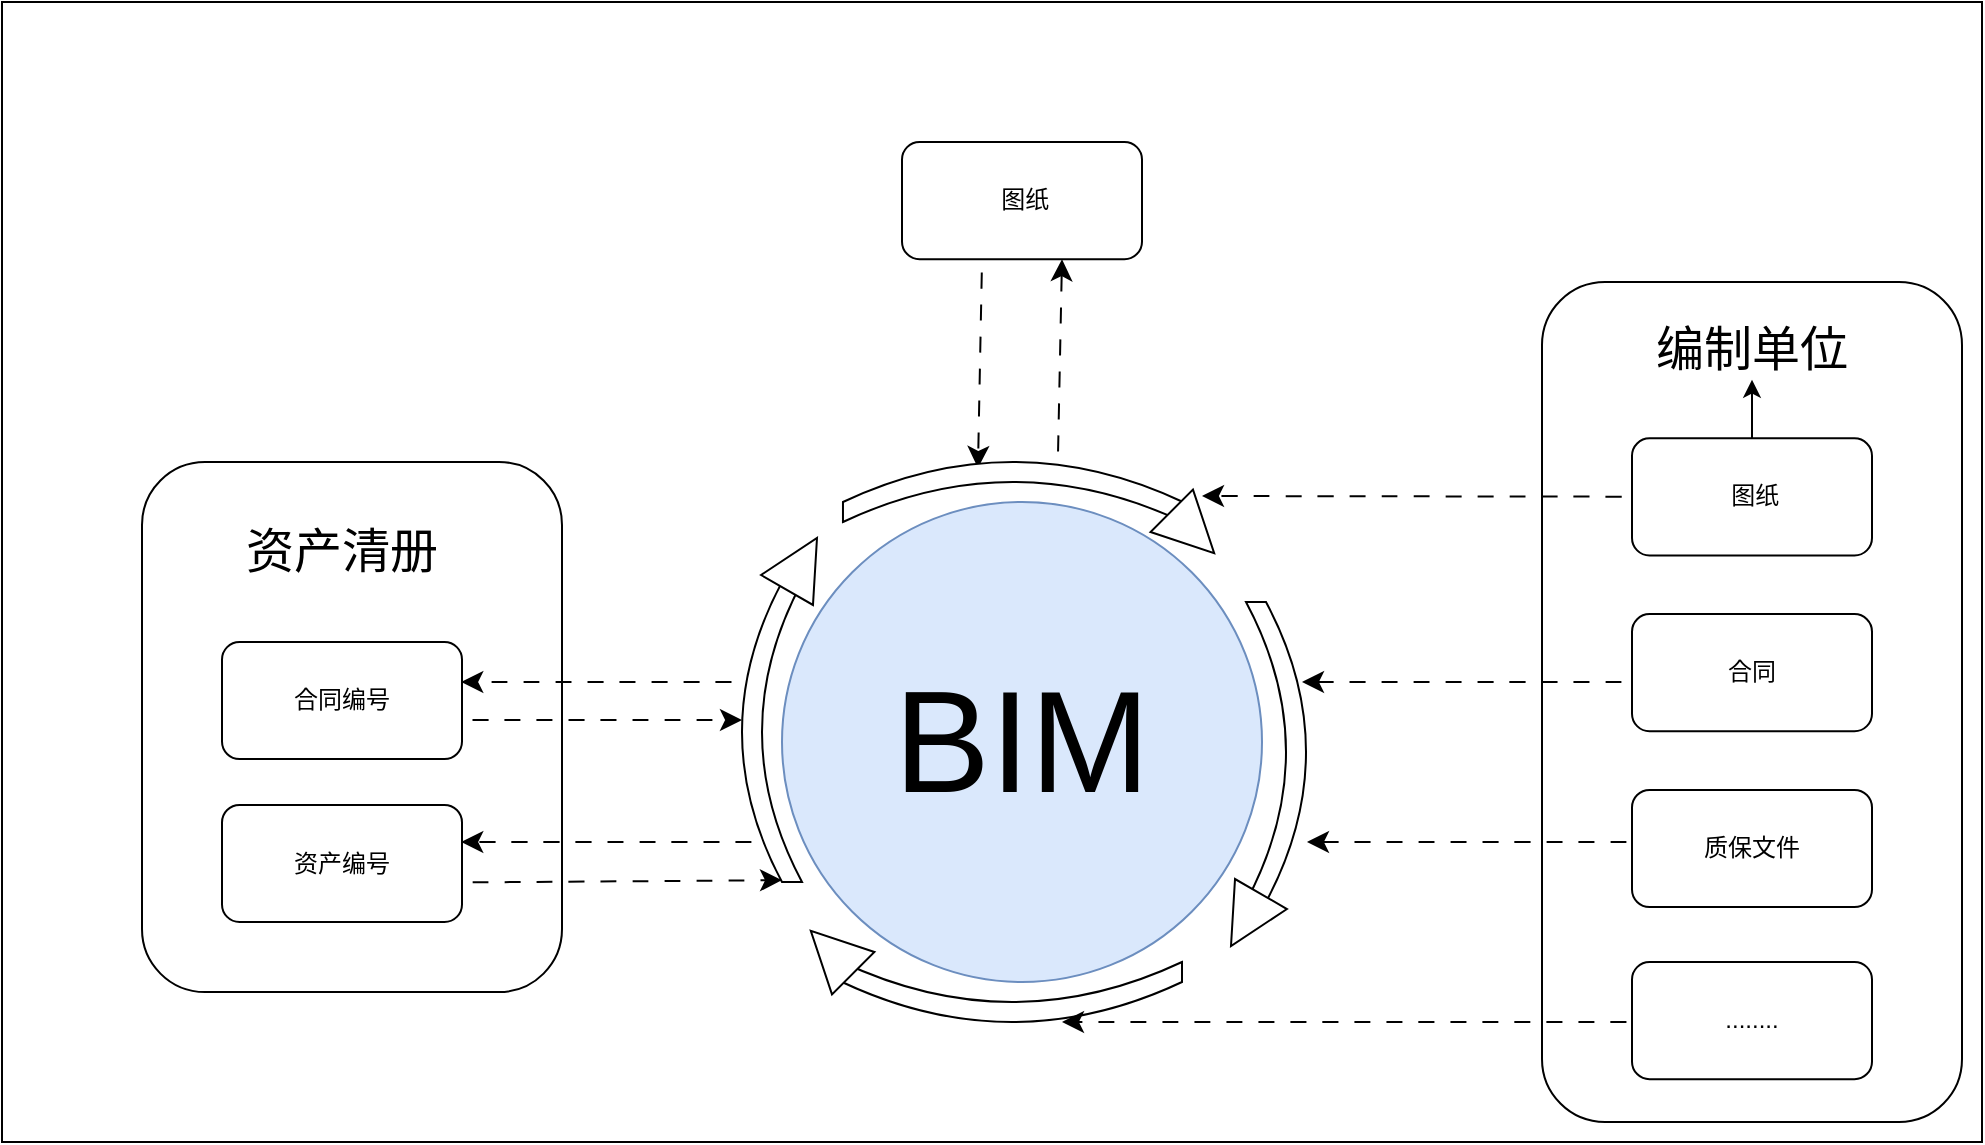 <mxfile version="22.1.16" type="github">
  <diagram name="Page-1" id="8378b5f6-a2b2-b727-a746-972ab9d02e00">
    <mxGraphModel dx="1434" dy="796" grid="1" gridSize="10" guides="1" tooltips="1" connect="0" arrows="1" fold="1" page="1" pageScale="1.5" pageWidth="1169" pageHeight="827" background="none" math="0" shadow="0">
      <root>
        <mxCell id="0" />
        <mxCell id="1" parent="0" />
        <mxCell id="OLoWI3iI-ePf6NdJPscN-29" value="" style="rounded=0;whiteSpace=wrap;html=1;fontSize=16;" parent="1" vertex="1">
          <mxGeometry x="200" y="100" width="990" height="570" as="geometry" />
        </mxCell>
        <mxCell id="6BtHr6WkR_4dcz4BgIkC-278" value="&lt;font style=&quot;font-size: 72px;&quot;&gt;BIM&lt;/font&gt;" style="ellipse;whiteSpace=wrap;html=1;aspect=fixed;fillColor=#dae8fc;strokeColor=#6c8ebf;dropTarget=0;treeFolding=0;treeMoving=0;comic=0;fixDash=0;" parent="1" vertex="1">
          <mxGeometry x="590" y="350" width="240" height="240" as="geometry" />
        </mxCell>
        <mxCell id="6BtHr6WkR_4dcz4BgIkC-284" value="" style="group" parent="1" vertex="1" connectable="0">
          <mxGeometry x="970" y="240" width="210" height="420" as="geometry" />
        </mxCell>
        <mxCell id="6BtHr6WkR_4dcz4BgIkC-283" value="" style="rounded=1;whiteSpace=wrap;html=1;" parent="6BtHr6WkR_4dcz4BgIkC-284" vertex="1">
          <mxGeometry width="210" height="420" as="geometry" />
        </mxCell>
        <mxCell id="6BtHr6WkR_4dcz4BgIkC-296" value="" style="edgeStyle=orthogonalEdgeStyle;rounded=0;orthogonalLoop=1;jettySize=auto;html=1;" parent="6BtHr6WkR_4dcz4BgIkC-284" source="6BtHr6WkR_4dcz4BgIkC-282" target="6BtHr6WkR_4dcz4BgIkC-285" edge="1">
          <mxGeometry relative="1" as="geometry" />
        </mxCell>
        <mxCell id="6BtHr6WkR_4dcz4BgIkC-282" value="&amp;nbsp;图纸" style="rounded=1;whiteSpace=wrap;html=1;" parent="6BtHr6WkR_4dcz4BgIkC-284" vertex="1">
          <mxGeometry x="45" y="78.14" width="120" height="58.605" as="geometry" />
        </mxCell>
        <mxCell id="6BtHr6WkR_4dcz4BgIkC-280" value="合同" style="rounded=1;whiteSpace=wrap;html=1;" parent="6BtHr6WkR_4dcz4BgIkC-284" vertex="1">
          <mxGeometry x="45" y="166.047" width="120" height="58.605" as="geometry" />
        </mxCell>
        <mxCell id="6BtHr6WkR_4dcz4BgIkC-281" value="质保文件" style="rounded=1;whiteSpace=wrap;html=1;" parent="6BtHr6WkR_4dcz4BgIkC-284" vertex="1">
          <mxGeometry x="45" y="253.953" width="120" height="58.605" as="geometry" />
        </mxCell>
        <mxCell id="6BtHr6WkR_4dcz4BgIkC-285" value="&lt;font style=&quot;font-size: 24px;&quot;&gt;编制单位&lt;/font&gt;" style="text;strokeColor=none;align=center;fillColor=none;html=1;verticalAlign=middle;whiteSpace=wrap;rounded=0;" parent="6BtHr6WkR_4dcz4BgIkC-284" vertex="1">
          <mxGeometry x="55" y="19.535" width="100" height="29.302" as="geometry" />
        </mxCell>
        <mxCell id="6BtHr6WkR_4dcz4BgIkC-295" value="........" style="rounded=1;whiteSpace=wrap;html=1;" parent="6BtHr6WkR_4dcz4BgIkC-284" vertex="1">
          <mxGeometry x="45" y="340.003" width="120" height="58.605" as="geometry" />
        </mxCell>
        <mxCell id="OLoWI3iI-ePf6NdJPscN-28" style="edgeStyle=none;curved=1;rounded=0;orthogonalLoop=1;jettySize=auto;html=1;fontSize=12;startSize=8;endSize=8;flowAnimation=1;entryX=0.1;entryY=0.603;entryDx=0;entryDy=0;entryPerimeter=0;" parent="1" edge="1" target="OLoWI3iI-ePf6NdJPscN-26">
          <mxGeometry relative="1" as="geometry">
            <mxPoint x="690" y="300" as="targetPoint" />
            <mxPoint x="690" y="230" as="sourcePoint" />
          </mxGeometry>
        </mxCell>
        <mxCell id="6BtHr6WkR_4dcz4BgIkC-292" value="&amp;nbsp;图纸" style="rounded=1;whiteSpace=wrap;html=1;" parent="1" vertex="1">
          <mxGeometry x="650.0" y="170.0" width="120" height="58.605" as="geometry" />
        </mxCell>
        <mxCell id="OLoWI3iI-ePf6NdJPscN-16" value="" style="group" parent="1" vertex="1" connectable="0">
          <mxGeometry x="570" y="360.51" width="50.49" height="179.49" as="geometry" />
        </mxCell>
        <mxCell id="OLoWI3iI-ePf6NdJPscN-2" value="" style="shape=dataStorage;whiteSpace=wrap;html=1;fixedSize=1;" parent="OLoWI3iI-ePf6NdJPscN-16" vertex="1">
          <mxGeometry y="29.49" width="30" height="150" as="geometry" />
        </mxCell>
        <mxCell id="OLoWI3iI-ePf6NdJPscN-3" value="" style="triangle;whiteSpace=wrap;html=1;rotation=-60;" parent="OLoWI3iI-ePf6NdJPscN-16" vertex="1">
          <mxGeometry x="15" y="5.49" width="30" height="30" as="geometry" />
        </mxCell>
        <mxCell id="OLoWI3iI-ePf6NdJPscN-17" value="" style="group;rotation=-180;" parent="1" vertex="1" connectable="0">
          <mxGeometry x="802" y="400.0" width="50.49" height="179.49" as="geometry" />
        </mxCell>
        <mxCell id="OLoWI3iI-ePf6NdJPscN-18" value="" style="shape=dataStorage;whiteSpace=wrap;html=1;fixedSize=1;rotation=-180;" parent="OLoWI3iI-ePf6NdJPscN-17" vertex="1">
          <mxGeometry x="20" width="30" height="150" as="geometry" />
        </mxCell>
        <mxCell id="OLoWI3iI-ePf6NdJPscN-19" value="" style="triangle;whiteSpace=wrap;html=1;rotation=-240;" parent="OLoWI3iI-ePf6NdJPscN-17" vertex="1">
          <mxGeometry x="5" y="144" width="30" height="30" as="geometry" />
        </mxCell>
        <mxCell id="OLoWI3iI-ePf6NdJPscN-20" value="" style="group" parent="1" vertex="1" connectable="0">
          <mxGeometry x="593.787" y="553.787" width="196.213" height="56.213" as="geometry" />
        </mxCell>
        <mxCell id="OLoWI3iI-ePf6NdJPscN-5" value="" style="shape=dataStorage;whiteSpace=wrap;html=1;fixedSize=1;rotation=-90;" parent="OLoWI3iI-ePf6NdJPscN-20" vertex="1">
          <mxGeometry x="96.213" y="-43.787" width="30" height="170" as="geometry" />
        </mxCell>
        <mxCell id="OLoWI3iI-ePf6NdJPscN-13" value="" style="triangle;whiteSpace=wrap;html=1;rotation=45;direction=west;" parent="OLoWI3iI-ePf6NdJPscN-20" vertex="1">
          <mxGeometry x="6.213" y="6.213" width="30" height="30" as="geometry" />
        </mxCell>
        <mxCell id="OLoWI3iI-ePf6NdJPscN-25" value="" style="group;rotation=-180;" parent="1" vertex="1" connectable="0">
          <mxGeometry x="620.487" y="329.997" width="196.213" height="56.213" as="geometry" />
        </mxCell>
        <mxCell id="OLoWI3iI-ePf6NdJPscN-26" value="" style="shape=dataStorage;whiteSpace=wrap;html=1;fixedSize=1;rotation=-270;" parent="OLoWI3iI-ePf6NdJPscN-25" vertex="1">
          <mxGeometry x="70" y="-70" width="30" height="170" as="geometry" />
        </mxCell>
        <mxCell id="OLoWI3iI-ePf6NdJPscN-27" value="" style="triangle;whiteSpace=wrap;html=1;rotation=-135;direction=west;" parent="OLoWI3iI-ePf6NdJPscN-25" vertex="1">
          <mxGeometry x="160" y="20" width="30" height="30" as="geometry" />
        </mxCell>
        <mxCell id="OLoWI3iI-ePf6NdJPscN-30" value="" style="group" parent="1" vertex="1" connectable="0">
          <mxGeometry x="270" y="330" width="210" height="265.031" as="geometry" />
        </mxCell>
        <mxCell id="6BtHr6WkR_4dcz4BgIkC-287" value="" style="rounded=1;whiteSpace=wrap;html=1;" parent="OLoWI3iI-ePf6NdJPscN-30" vertex="1">
          <mxGeometry width="210" height="265.031" as="geometry" />
        </mxCell>
        <mxCell id="6BtHr6WkR_4dcz4BgIkC-291" value="&lt;span style=&quot;font-size: 24px;&quot;&gt;资产清册&lt;/span&gt;" style="text;strokeColor=none;align=center;fillColor=none;html=1;verticalAlign=middle;whiteSpace=wrap;rounded=0;" parent="OLoWI3iI-ePf6NdJPscN-30" vertex="1">
          <mxGeometry x="50" y="29.998" width="100" height="29.277" as="geometry" />
        </mxCell>
        <mxCell id="6BtHr6WkR_4dcz4BgIkC-288" value="合同编号" style="rounded=1;whiteSpace=wrap;html=1;" parent="OLoWI3iI-ePf6NdJPscN-30" vertex="1">
          <mxGeometry x="40" y="90.001" width="120" height="58.553" as="geometry" />
        </mxCell>
        <mxCell id="6BtHr6WkR_4dcz4BgIkC-289" value="资产编号" style="rounded=1;whiteSpace=wrap;html=1;" parent="OLoWI3iI-ePf6NdJPscN-30" vertex="1">
          <mxGeometry x="40" y="171.441" width="120" height="58.553" as="geometry" />
        </mxCell>
        <mxCell id="SnBfddUTty0hGYlVjR2F-2" value="" style="endArrow=classic;html=1;rounded=0;fontSize=12;startSize=8;endSize=8;curved=1;flowAnimation=1;" edge="1" parent="OLoWI3iI-ePf6NdJPscN-30">
          <mxGeometry width="50" height="50" relative="1" as="geometry">
            <mxPoint x="160" y="129" as="sourcePoint" />
            <mxPoint x="300" y="129" as="targetPoint" />
          </mxGeometry>
        </mxCell>
        <mxCell id="SnBfddUTty0hGYlVjR2F-3" value="" style="endArrow=classic;html=1;rounded=0;fontSize=12;startSize=8;endSize=8;curved=1;entryX=0.667;entryY=0.994;entryDx=0;entryDy=0;entryPerimeter=0;flowAnimation=1;" edge="1" parent="1" target="OLoWI3iI-ePf6NdJPscN-2">
          <mxGeometry width="50" height="50" relative="1" as="geometry">
            <mxPoint x="430" y="540.22" as="sourcePoint" />
            <mxPoint x="579" y="539.05" as="targetPoint" />
          </mxGeometry>
        </mxCell>
        <mxCell id="SnBfddUTty0hGYlVjR2F-5" value="" style="endArrow=classic;html=1;rounded=0;fontSize=12;startSize=8;endSize=8;curved=1;flowAnimation=1;" edge="1" parent="1" source="6BtHr6WkR_4dcz4BgIkC-282">
          <mxGeometry width="50" height="50" relative="1" as="geometry">
            <mxPoint x="840" y="340" as="sourcePoint" />
            <mxPoint x="800" y="347" as="targetPoint" />
          </mxGeometry>
        </mxCell>
        <mxCell id="SnBfddUTty0hGYlVjR2F-10" value="" style="endArrow=classic;html=1;rounded=0;fontSize=12;startSize=8;endSize=8;curved=1;flowAnimation=1;" edge="1" parent="1">
          <mxGeometry width="50" height="50" relative="1" as="geometry">
            <mxPoint x="1015" y="440" as="sourcePoint" />
            <mxPoint x="850" y="440" as="targetPoint" />
          </mxGeometry>
        </mxCell>
        <mxCell id="SnBfddUTty0hGYlVjR2F-17" value="" style="endArrow=classic;html=1;rounded=0;fontSize=12;startSize=8;endSize=8;curved=1;flowAnimation=1;" edge="1" parent="1">
          <mxGeometry width="50" height="50" relative="1" as="geometry">
            <mxPoint x="1017.49" y="520" as="sourcePoint" />
            <mxPoint x="852.49" y="520" as="targetPoint" />
          </mxGeometry>
        </mxCell>
        <mxCell id="SnBfddUTty0hGYlVjR2F-18" value="" style="endArrow=classic;html=1;rounded=0;fontSize=12;startSize=8;endSize=8;curved=1;flowAnimation=1;" edge="1" parent="1">
          <mxGeometry width="50" height="50" relative="1" as="geometry">
            <mxPoint x="1017.49" y="610" as="sourcePoint" />
            <mxPoint x="730" y="610" as="targetPoint" />
          </mxGeometry>
        </mxCell>
        <mxCell id="SnBfddUTty0hGYlVjR2F-19" style="edgeStyle=none;curved=1;rounded=0;orthogonalLoop=1;jettySize=auto;html=1;fontSize=12;startSize=8;endSize=8;flowAnimation=1;exitX=0;exitY=0.368;exitDx=0;exitDy=0;exitPerimeter=0;" edge="1" parent="1" source="OLoWI3iI-ePf6NdJPscN-26">
          <mxGeometry relative="1" as="geometry">
            <mxPoint x="730" y="228.6" as="targetPoint" />
            <mxPoint x="730" y="320" as="sourcePoint" />
          </mxGeometry>
        </mxCell>
        <mxCell id="SnBfddUTty0hGYlVjR2F-22" value="" style="endArrow=classic;html=1;rounded=0;fontSize=12;startSize=8;endSize=8;curved=1;flowAnimation=1;entryX=0.232;entryY=0.281;entryDx=0;entryDy=0;entryPerimeter=0;" edge="1" parent="1">
          <mxGeometry width="50" height="50" relative="1" as="geometry">
            <mxPoint x="570" y="440" as="sourcePoint" />
            <mxPoint x="429.62" y="440.0" as="targetPoint" />
          </mxGeometry>
        </mxCell>
        <mxCell id="SnBfddUTty0hGYlVjR2F-24" value="" style="endArrow=classic;html=1;rounded=0;fontSize=12;startSize=8;endSize=8;curved=1;flowAnimation=1;entryX=0.232;entryY=0.281;entryDx=0;entryDy=0;entryPerimeter=0;exitX=0.333;exitY=0.867;exitDx=0;exitDy=0;exitPerimeter=0;" edge="1" parent="1" source="OLoWI3iI-ePf6NdJPscN-2">
          <mxGeometry width="50" height="50" relative="1" as="geometry">
            <mxPoint x="570" y="520" as="sourcePoint" />
            <mxPoint x="429.62" y="520.0" as="targetPoint" />
          </mxGeometry>
        </mxCell>
      </root>
    </mxGraphModel>
  </diagram>
</mxfile>
